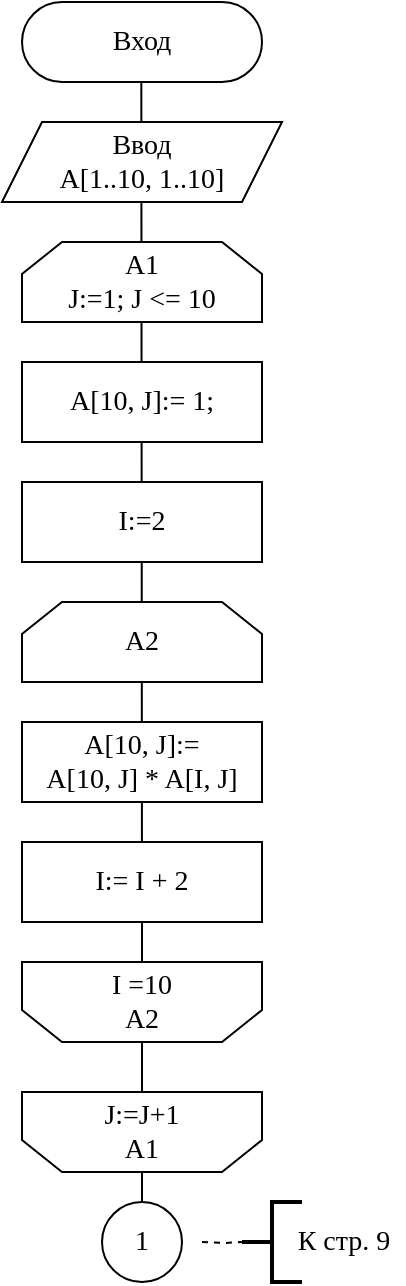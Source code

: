 <mxfile version="15.4.0" type="device" pages="3"><diagram id="T1srlYNLhLKwMxK7I_0T" name="Страница 1"><mxGraphModel dx="1024" dy="601" grid="1" gridSize="10" guides="1" tooltips="1" connect="1" arrows="1" fold="1" page="1" pageScale="1" pageWidth="827" pageHeight="1169" math="0" shadow="0"><root><mxCell id="0"/><mxCell id="1" parent="0"/><mxCell id="bblJ7WBKb9L6v-eYNk9N-48" value="Вход" style="rounded=1;whiteSpace=wrap;html=1;arcSize=50;fontFamily=Times New Roman;fontSize=14;" parent="1" vertex="1"><mxGeometry x="40" y="40" width="120" height="40" as="geometry"/></mxCell><mxCell id="p8sXaHLfGBQJ_tKBAujI-4" value="" style="endArrow=none;html=1;rounded=0;edgeStyle=orthogonalEdgeStyle;fontSize=14;fontFamily=Times New Roman;" parent="1" edge="1"><mxGeometry width="50" height="50" relative="1" as="geometry"><mxPoint x="100" y="640" as="sourcePoint"/><mxPoint x="99.66" y="80" as="targetPoint"/><Array as="points"><mxPoint x="100" y="500"/></Array></mxGeometry></mxCell><mxCell id="p8sXaHLfGBQJ_tKBAujI-1" value="А1&lt;br style=&quot;font-size: 14px&quot;&gt;J:=1; J &amp;lt;= 10" style="shape=loopLimit;whiteSpace=wrap;html=1;rounded=0;strokeWidth=1;fontFamily=Times New Roman;fontSize=14;" parent="1" vertex="1"><mxGeometry x="40.0" y="160" width="120" height="40" as="geometry"/></mxCell><mxCell id="bblJ7WBKb9L6v-eYNk9N-49" value="Ввод &lt;br&gt;A[1..10, 1..10]" style="shape=parallelogram;perimeter=parallelogramPerimeter;whiteSpace=wrap;html=1;fixedSize=1;fontFamily=Times New Roman;fontSize=14;" parent="1" vertex="1"><mxGeometry x="30" y="100" width="140" height="40" as="geometry"/></mxCell><mxCell id="p8sXaHLfGBQJ_tKBAujI-7" value="I:= I + 2" style="rounded=0;whiteSpace=wrap;html=1;fontSize=14;fontFamily=Times New Roman;" parent="1" vertex="1"><mxGeometry x="40.0" y="460" width="120" height="40" as="geometry"/></mxCell><mxCell id="p8sXaHLfGBQJ_tKBAujI-8" value="I =10&lt;br&gt;А2" style="shape=loopLimit;whiteSpace=wrap;html=1;rounded=0;strokeWidth=1;direction=west;fontFamily=Times New Roman;fontSize=14;" parent="1" vertex="1"><mxGeometry x="40" y="520" width="120" height="40" as="geometry"/></mxCell><mxCell id="p8sXaHLfGBQJ_tKBAujI-2" value="&lt;div style=&quot;font-size: 14px&quot;&gt;&lt;span style=&quot;font-size: 14px&quot;&gt;A[10, J]:= 1;&lt;/span&gt;&lt;br style=&quot;font-size: 14px&quot;&gt;&lt;/div&gt;" style="rounded=0;whiteSpace=wrap;html=1;fontSize=14;fontFamily=Times New Roman;" parent="1" vertex="1"><mxGeometry x="40.0" y="220" width="120" height="40" as="geometry"/></mxCell><mxCell id="Bi8XSTmnUOt7I7fTmVsP-2" value="&lt;div style=&quot;font-size: 14px;&quot;&gt;&lt;span style=&quot;font-size: 14px;&quot;&gt;I:=2&lt;/span&gt;&lt;br style=&quot;font-size: 14px;&quot;&gt;&lt;/div&gt;" style="rounded=0;whiteSpace=wrap;html=1;fontSize=14;fontFamily=Times New Roman;" parent="1" vertex="1"><mxGeometry x="40.0" y="280" width="120" height="40" as="geometry"/></mxCell><mxCell id="Bi8XSTmnUOt7I7fTmVsP-3" value="А2" style="shape=loopLimit;whiteSpace=wrap;html=1;rounded=0;strokeWidth=1;fontFamily=Times New Roman;fontSize=14;" parent="1" vertex="1"><mxGeometry x="40.0" y="340" width="120" height="40" as="geometry"/></mxCell><mxCell id="Bi8XSTmnUOt7I7fTmVsP-5" value="&lt;span lang=&quot;EN-US&quot; style=&quot;font-family: &amp;#34;times new roman&amp;#34; , serif&quot;&gt;A[10, J]:= &lt;br&gt;A[10, J] * A[I, J]&lt;/span&gt;" style="rounded=0;whiteSpace=wrap;html=1;fontSize=14;fontFamily=Times New Roman;" parent="1" vertex="1"><mxGeometry x="40.0" y="400" width="120" height="40" as="geometry"/></mxCell><mxCell id="Bi8XSTmnUOt7I7fTmVsP-6" value="J:=J+1&lt;br style=&quot;font-size: 14px;&quot;&gt;А1" style="shape=loopLimit;whiteSpace=wrap;html=1;rounded=0;strokeWidth=1;direction=west;fontFamily=Times New Roman;fontSize=14;" parent="1" vertex="1"><mxGeometry x="40" y="585" width="120" height="40" as="geometry"/></mxCell><mxCell id="Bi8XSTmnUOt7I7fTmVsP-81" value="1" style="ellipse;whiteSpace=wrap;html=1;aspect=fixed;rounded=0;fontFamily=Times New Roman;fontSize=14;" parent="1" vertex="1"><mxGeometry x="80.0" y="640" width="40" height="40" as="geometry"/></mxCell><mxCell id="-yNUwo46k_ki5Cjx6DAy-1" value="" style="strokeWidth=2;html=1;shape=mxgraph.flowchart.annotation_2;align=left;fontSize=14;rounded=0;fillColor=none;fontFamily=Times New Roman;" parent="1" vertex="1"><mxGeometry x="150.0" y="640" width="30" height="40" as="geometry"/></mxCell><mxCell id="-yNUwo46k_ki5Cjx6DAy-2" value="" style="endArrow=none;dashed=1;html=1;fontSize=14;entryX=0;entryY=0.5;entryPerimeter=0;rounded=0;edgeStyle=orthogonalEdgeStyle;fontFamily=Times New Roman;" parent="1" target="-yNUwo46k_ki5Cjx6DAy-1" edge="1"><mxGeometry width="50" height="50" relative="1" as="geometry"><mxPoint x="130" y="660" as="sourcePoint"/><mxPoint x="113.5" y="650" as="targetPoint"/></mxGeometry></mxCell><mxCell id="-yNUwo46k_ki5Cjx6DAy-3" value="К стр. 9" style="text;html=1;strokeColor=none;fillColor=none;align=center;verticalAlign=middle;whiteSpace=wrap;rounded=0;fontFamily=Times New Roman;fontSize=14;" parent="1" vertex="1"><mxGeometry x="171" y="645" width="60" height="30" as="geometry"/></mxCell></root></mxGraphModel></diagram><diagram id="Fjx7kcr7BOt2xKtKB-9C" name="Страница 2"><mxGraphModel dx="1024" dy="601" grid="1" gridSize="10" guides="1" tooltips="1" connect="1" arrows="1" fold="1" page="1" pageScale="1" pageWidth="827" pageHeight="1169" math="0" shadow="0"><root><mxCell id="_Z1ka95Ipk9bGr2-pL1a-0"/><mxCell id="_Z1ka95Ipk9bGr2-pL1a-1" parent="_Z1ka95Ipk9bGr2-pL1a-0"/><mxCell id="p3ndM3Y6AVbyyzWqRU6N-0" value="" style="endArrow=none;html=1;rounded=0;fontFamily=Times New Roman;fontSize=14;edgeStyle=orthogonalEdgeStyle;exitX=0.5;exitY=0;exitDx=0;exitDy=0;" parent="_Z1ka95Ipk9bGr2-pL1a-1" source="p3ndM3Y6AVbyyzWqRU6N-17" edge="1"><mxGeometry width="50" height="50" relative="1" as="geometry"><mxPoint x="339.5" y="120" as="sourcePoint"/><mxPoint x="339.5" y="80.0" as="targetPoint"/></mxGeometry></mxCell><mxCell id="p3ndM3Y6AVbyyzWqRU6N-1" value="А3&lt;br style=&quot;font-size: 14px&quot;&gt;J:=1; J &amp;lt;= 10" style="shape=loopLimit;whiteSpace=wrap;html=1;rounded=0;strokeWidth=1;fontFamily=Times New Roman;fontSize=14;" parent="_Z1ka95Ipk9bGr2-pL1a-1" vertex="1"><mxGeometry x="280.0" y="100" width="120" height="40" as="geometry"/></mxCell><mxCell id="p3ndM3Y6AVbyyzWqRU6N-2" value="А4&lt;br style=&quot;font-size: 14px&quot;&gt;I:=1; I &amp;lt;= 9" style="shape=loopLimit;whiteSpace=wrap;html=1;rounded=0;strokeWidth=1;fontFamily=Times New Roman;fontSize=14;" parent="_Z1ka95Ipk9bGr2-pL1a-1" vertex="1"><mxGeometry x="280.0" y="160" width="120" height="40" as="geometry"/></mxCell><mxCell id="p3ndM3Y6AVbyyzWqRU6N-3" value="А5&lt;br style=&quot;font-size: 14px&quot;&gt;K:=1; K &amp;lt;= 9-I" style="shape=loopLimit;whiteSpace=wrap;html=1;rounded=0;strokeWidth=1;fontFamily=Times New Roman;fontSize=14;" parent="_Z1ka95Ipk9bGr2-pL1a-1" vertex="1"><mxGeometry x="280.0" y="220" width="120" height="40" as="geometry"/></mxCell><mxCell id="p3ndM3Y6AVbyyzWqRU6N-4" value="" style="rhombus;whiteSpace=wrap;html=1;rounded=0;strokeWidth=1;fontFamily=Times New Roman;fontSize=14;" parent="_Z1ka95Ipk9bGr2-pL1a-1" vertex="1"><mxGeometry x="280.0" y="280" width="120" height="40" as="geometry"/></mxCell><mxCell id="p3ndM3Y6AVbyyzWqRU6N-5" value="&lt;span lang=&quot;RU&quot; style=&quot;font-family: &amp;#34;times new roman&amp;#34; , serif&quot;&gt;A[K, J] &amp;gt; A[K + 1, J]&lt;/span&gt;" style="text;html=1;strokeColor=none;fillColor=none;align=center;verticalAlign=middle;whiteSpace=wrap;rounded=0;fontFamily=Times New Roman;fontSize=14;" parent="_Z1ka95Ipk9bGr2-pL1a-1" vertex="1"><mxGeometry x="440" y="280" width="140" height="40" as="geometry"/></mxCell><mxCell id="p3ndM3Y6AVbyyzWqRU6N-9" value="" style="endArrow=openThin;html=1;fontFamily=Times New Roman;fontSize=14;endFill=0;exitX=0;exitY=0.5;exitDx=0;exitDy=0;rounded=0;edgeStyle=orthogonalEdgeStyle;" parent="_Z1ka95Ipk9bGr2-pL1a-1" source="p3ndM3Y6AVbyyzWqRU6N-4" edge="1"><mxGeometry width="50" height="50" relative="1" as="geometry"><mxPoint x="410" y="420" as="sourcePoint"/><mxPoint x="340" y="390" as="targetPoint"/><Array as="points"><mxPoint x="260" y="300"/><mxPoint x="260" y="390"/><mxPoint x="340" y="390"/></Array></mxGeometry></mxCell><mxCell id="p3ndM3Y6AVbyyzWqRU6N-10" value="" style="strokeWidth=2;html=1;shape=mxgraph.flowchart.annotation_2;align=left;fontSize=14;rounded=0;fillColor=none;fontFamily=Times New Roman;" parent="_Z1ka95Ipk9bGr2-pL1a-1" vertex="1"><mxGeometry x="420.0" y="280" width="30" height="40" as="geometry"/></mxCell><mxCell id="p3ndM3Y6AVbyyzWqRU6N-11" value="" style="endArrow=none;dashed=1;html=1;fontSize=14;entryX=0;entryY=0.5;entryPerimeter=0;rounded=0;edgeStyle=orthogonalEdgeStyle;fontFamily=Times New Roman;" parent="_Z1ka95Ipk9bGr2-pL1a-1" target="p3ndM3Y6AVbyyzWqRU6N-10" edge="1"><mxGeometry width="50" height="50" relative="1" as="geometry"><mxPoint x="400" y="300" as="sourcePoint"/><mxPoint x="383.5" y="290" as="targetPoint"/></mxGeometry></mxCell><mxCell id="p3ndM3Y6AVbyyzWqRU6N-12" value="K:=K+1&lt;br style=&quot;font-size: 14px;&quot;&gt;А5" style="shape=loopLimit;whiteSpace=wrap;html=1;rounded=0;strokeWidth=1;direction=west;fontFamily=Times New Roman;fontSize=14;" parent="_Z1ka95Ipk9bGr2-pL1a-1" vertex="1"><mxGeometry x="280" y="410" width="120" height="40" as="geometry"/></mxCell><mxCell id="p3ndM3Y6AVbyyzWqRU6N-13" value="I:=I+1&lt;br style=&quot;font-size: 14px;&quot;&gt;А4" style="shape=loopLimit;whiteSpace=wrap;html=1;rounded=0;strokeWidth=1;direction=west;fontFamily=Times New Roman;fontSize=14;" parent="_Z1ka95Ipk9bGr2-pL1a-1" vertex="1"><mxGeometry x="280" y="470" width="120" height="40" as="geometry"/></mxCell><mxCell id="p3ndM3Y6AVbyyzWqRU6N-14" value="J:=J+1&lt;br style=&quot;font-size: 14px;&quot;&gt;А3" style="shape=loopLimit;whiteSpace=wrap;html=1;rounded=0;strokeWidth=1;direction=west;fontFamily=Times New Roman;fontSize=14;" parent="_Z1ka95Ipk9bGr2-pL1a-1" vertex="1"><mxGeometry x="280" y="530" width="120" height="40" as="geometry"/></mxCell><mxCell id="p3ndM3Y6AVbyyzWqRU6N-15" value="" style="endArrow=openThin;html=1;fontFamily=Times New Roman;fontSize=14;endFill=0;exitX=0.5;exitY=1;exitDx=0;exitDy=0;rounded=0;edgeStyle=orthogonalEdgeStyle;entryX=0.5;entryY=1;entryDx=0;entryDy=0;" parent="_Z1ka95Ipk9bGr2-pL1a-1" source="sF3Vyt7AHTomuCmLN2-K-0" target="p3ndM3Y6AVbyyzWqRU6N-12" edge="1"><mxGeometry width="50" height="50" relative="1" as="geometry"><mxPoint x="340" y="500" as="sourcePoint"/><mxPoint x="410" y="550" as="targetPoint"/><Array as="points"/></mxGeometry></mxCell><mxCell id="p3ndM3Y6AVbyyzWqRU6N-16" value="1" style="ellipse;whiteSpace=wrap;html=1;aspect=fixed;rounded=0;fontFamily=Times New Roman;fontSize=14;" parent="_Z1ka95Ipk9bGr2-pL1a-1" vertex="1"><mxGeometry x="320.0" y="40" width="40" height="40" as="geometry"/></mxCell><mxCell id="p3ndM3Y6AVbyyzWqRU6N-17" value="2" style="ellipse;whiteSpace=wrap;html=1;aspect=fixed;rounded=0;fontFamily=Times New Roman;fontSize=14;" parent="_Z1ka95Ipk9bGr2-pL1a-1" vertex="1"><mxGeometry x="320.0" y="600" width="40" height="40" as="geometry"/></mxCell><mxCell id="CeynwshwyGGJ-y07LSd8-1" value="" style="strokeWidth=2;html=1;shape=mxgraph.flowchart.annotation_2;align=left;fontSize=14;rounded=0;fillColor=none;fontFamily=Times New Roman;" parent="_Z1ka95Ipk9bGr2-pL1a-1" vertex="1"><mxGeometry x="384.0" y="40" width="30" height="40" as="geometry"/></mxCell><mxCell id="CeynwshwyGGJ-y07LSd8-2" value="" style="endArrow=none;dashed=1;html=1;fontSize=14;entryX=0;entryY=0.5;entryPerimeter=0;rounded=0;edgeStyle=orthogonalEdgeStyle;fontFamily=Times New Roman;" parent="_Z1ka95Ipk9bGr2-pL1a-1" target="CeynwshwyGGJ-y07LSd8-1" edge="1"><mxGeometry width="50" height="50" relative="1" as="geometry"><mxPoint x="364" y="60" as="sourcePoint"/><mxPoint x="347.5" y="50" as="targetPoint"/></mxGeometry></mxCell><mxCell id="CeynwshwyGGJ-y07LSd8-3" value="Из стр. 8" style="text;html=1;strokeColor=none;fillColor=none;align=center;verticalAlign=middle;whiteSpace=wrap;rounded=0;fontFamily=Times New Roman;fontSize=14;" parent="_Z1ka95Ipk9bGr2-pL1a-1" vertex="1"><mxGeometry x="405" y="45" width="60" height="30" as="geometry"/></mxCell><mxCell id="CeynwshwyGGJ-y07LSd8-4" value="" style="strokeWidth=2;html=1;shape=mxgraph.flowchart.annotation_2;align=left;fontSize=14;rounded=0;fillColor=none;fontFamily=Times New Roman;" parent="_Z1ka95Ipk9bGr2-pL1a-1" vertex="1"><mxGeometry x="384.0" y="600" width="30" height="40" as="geometry"/></mxCell><mxCell id="CeynwshwyGGJ-y07LSd8-5" value="" style="endArrow=none;dashed=1;html=1;fontSize=14;entryX=0;entryY=0.5;entryPerimeter=0;rounded=0;edgeStyle=orthogonalEdgeStyle;fontFamily=Times New Roman;" parent="_Z1ka95Ipk9bGr2-pL1a-1" target="CeynwshwyGGJ-y07LSd8-4" edge="1"><mxGeometry width="50" height="50" relative="1" as="geometry"><mxPoint x="364" y="620" as="sourcePoint"/><mxPoint x="347.5" y="610" as="targetPoint"/></mxGeometry></mxCell><mxCell id="CeynwshwyGGJ-y07LSd8-6" value="К стр. 10" style="text;html=1;strokeColor=none;fillColor=none;align=center;verticalAlign=middle;whiteSpace=wrap;rounded=0;fontFamily=Times New Roman;fontSize=14;" parent="_Z1ka95Ipk9bGr2-pL1a-1" vertex="1"><mxGeometry x="405" y="605" width="60" height="30" as="geometry"/></mxCell><mxCell id="sF3Vyt7AHTomuCmLN2-K-0" value="&lt;span lang=&quot;EN-US&quot; style=&quot;font-size: 14px ; font-family: &amp;#34;times new roman&amp;#34; , serif&quot;&gt;Swap(A[K, J], A[K+1, J])&amp;nbsp;&lt;/span&gt;" style="shape=process;whiteSpace=wrap;html=1;backgroundOutline=1;rounded=0;fontFamily=Helvetica;fontSize=12;" parent="_Z1ka95Ipk9bGr2-pL1a-1" vertex="1"><mxGeometry x="280.0" y="340" width="120" height="40" as="geometry"/></mxCell><mxCell id="Kfl-H3_mtrc_kXkL4bVN-0" value="Да" style="text;html=1;strokeColor=none;fillColor=none;align=center;verticalAlign=middle;whiteSpace=wrap;rounded=0;fontSize=14;fontFamily=Times New Roman;" parent="_Z1ka95Ipk9bGr2-pL1a-1" vertex="1"><mxGeometry x="340" y="320" width="30" height="20" as="geometry"/></mxCell><mxCell id="Kfl-H3_mtrc_kXkL4bVN-1" value="Нет" style="text;html=1;strokeColor=none;fillColor=none;align=center;verticalAlign=middle;whiteSpace=wrap;rounded=0;fontSize=14;fontFamily=Times New Roman;" parent="_Z1ka95Ipk9bGr2-pL1a-1" vertex="1"><mxGeometry x="260" y="280" width="30" height="20" as="geometry"/></mxCell></root></mxGraphModel></diagram><diagram id="zHZZeqau9ucxgL1Wf6Zd" name="Страница 3"><mxGraphModel dx="1024" dy="601" grid="1" gridSize="10" guides="1" tooltips="1" connect="1" arrows="1" fold="1" page="1" pageScale="1" pageWidth="827" pageHeight="1169" math="0" shadow="0"><root><mxCell id="oJ4IY3NuJJW8MsapwQ8y-0"/><mxCell id="oJ4IY3NuJJW8MsapwQ8y-1" parent="oJ4IY3NuJJW8MsapwQ8y-0"/><mxCell id="W7dAEYHHFKqZ1UXwImHF-0" value="" style="endArrow=none;html=1;rounded=0;edgeStyle=orthogonalEdgeStyle;fontSize=14;fontFamily=Times New Roman;exitX=0.5;exitY=0;exitDx=0;exitDy=0;entryX=0.5;entryY=1;entryDx=0;entryDy=0;" parent="oJ4IY3NuJJW8MsapwQ8y-1" source="W7dAEYHHFKqZ1UXwImHF-15" target="W7dAEYHHFKqZ1UXwImHF-18" edge="1"><mxGeometry width="50" height="50" relative="1" as="geometry"><mxPoint x="20.5" y="730" as="sourcePoint"/><mxPoint x="180.0" y="80" as="targetPoint"/><Array as="points"><mxPoint x="200" y="260"/><mxPoint x="200" y="260"/></Array></mxGeometry></mxCell><mxCell id="W7dAEYHHFKqZ1UXwImHF-1" value="А6&lt;br style=&quot;font-size: 14px;&quot;&gt;J:=1; J &amp;lt;= 10" style="shape=loopLimit;whiteSpace=wrap;html=1;rounded=0;strokeWidth=1;fontFamily=Times New Roman;fontSize=14;" parent="oJ4IY3NuJJW8MsapwQ8y-1" vertex="1"><mxGeometry x="140.0" y="90" width="120" height="40" as="geometry"/></mxCell><mxCell id="W7dAEYHHFKqZ1UXwImHF-2" value="А7&lt;br style=&quot;font-size: 14px;&quot;&gt;K:=1; K &amp;lt;=&amp;nbsp;&lt;span lang=&quot;RU&quot; style=&quot;font-size: 14px; font-family: &amp;quot;times new roman&amp;quot;, serif;&quot;&gt;10-&lt;/span&gt;&lt;span lang=&quot;EN-US&quot; style=&quot;font-size: 14px; font-family: &amp;quot;times new roman&amp;quot;, serif;&quot;&gt;J&lt;/span&gt;" style="shape=loopLimit;whiteSpace=wrap;html=1;rounded=0;strokeWidth=1;fontFamily=Times New Roman;fontSize=14;" parent="oJ4IY3NuJJW8MsapwQ8y-1" vertex="1"><mxGeometry x="140.0" y="150" width="120" height="40" as="geometry"/></mxCell><mxCell id="W7dAEYHHFKqZ1UXwImHF-3" value="" style="rhombus;whiteSpace=wrap;html=1;rounded=0;strokeWidth=1;fontFamily=Times New Roman;fontSize=14;" parent="oJ4IY3NuJJW8MsapwQ8y-1" vertex="1"><mxGeometry x="140.0" y="210" width="120" height="40" as="geometry"/></mxCell><mxCell id="W7dAEYHHFKqZ1UXwImHF-4" value="" style="strokeWidth=2;html=1;shape=mxgraph.flowchart.annotation_2;align=left;fontSize=14;rounded=0;fillColor=none;fontFamily=Times New Roman;" parent="oJ4IY3NuJJW8MsapwQ8y-1" vertex="1"><mxGeometry x="280.0" y="210" width="30" height="40" as="geometry"/></mxCell><mxCell id="W7dAEYHHFKqZ1UXwImHF-5" value="" style="endArrow=none;dashed=1;html=1;fontSize=14;entryX=0;entryY=0.5;entryPerimeter=0;rounded=0;edgeStyle=orthogonalEdgeStyle;fontFamily=Times New Roman;" parent="oJ4IY3NuJJW8MsapwQ8y-1" target="W7dAEYHHFKqZ1UXwImHF-4" edge="1"><mxGeometry width="50" height="50" relative="1" as="geometry"><mxPoint x="260" y="230" as="sourcePoint"/><mxPoint x="243.5" y="220" as="targetPoint"/></mxGeometry></mxCell><mxCell id="W7dAEYHHFKqZ1UXwImHF-6" value="&lt;span lang=&quot;EN-US&quot; style=&quot;font-size: 14px ; font-family: &amp;#34;times new roman&amp;#34; , serif&quot;&gt;A&lt;/span&gt;&lt;span lang=&quot;RU&quot; style=&quot;font-size: 14px ; font-family: &amp;#34;times new roman&amp;#34; , serif&quot;&gt;[10, &lt;/span&gt;&lt;span lang=&quot;EN-US&quot; style=&quot;font-size: 14px ; font-family: &amp;#34;times new roman&amp;#34; , serif&quot;&gt;K&lt;/span&gt;&lt;span lang=&quot;RU&quot; style=&quot;font-size: 14px ; font-family: &amp;#34;times new roman&amp;#34; , serif&quot;&gt;] &amp;gt; &lt;/span&gt;&lt;span lang=&quot;EN-US&quot; style=&quot;font-size: 14px ; font-family: &amp;#34;times new roman&amp;#34; , serif&quot;&gt;A&lt;/span&gt;&lt;span lang=&quot;RU&quot; style=&quot;font-size: 14px ; font-family: &amp;#34;times new roman&amp;#34; , serif&quot;&gt;[10,&amp;nbsp;&lt;/span&gt;&lt;span lang=&quot;EN-US&quot; style=&quot;font-size: 14px ; font-family: &amp;#34;times new roman&amp;#34; , serif&quot;&gt;K&lt;/span&gt;&lt;span lang=&quot;RU&quot; style=&quot;font-family: &amp;#34;times new roman&amp;#34; , serif ; font-size: 14px&quot;&gt; + 1]&lt;/span&gt;" style="text;html=1;strokeColor=none;fillColor=none;align=center;verticalAlign=middle;whiteSpace=wrap;rounded=0;fontFamily=Times New Roman;fontSize=14;" parent="oJ4IY3NuJJW8MsapwQ8y-1" vertex="1"><mxGeometry x="300" y="210" width="150" height="40" as="geometry"/></mxCell><mxCell id="W7dAEYHHFKqZ1UXwImHF-7" value="А8&lt;br style=&quot;font-size: 14px&quot;&gt;I:=1; I &amp;lt; 10" style="shape=loopLimit;whiteSpace=wrap;html=1;rounded=0;strokeWidth=1;fontFamily=Times New Roman;fontSize=14;" parent="oJ4IY3NuJJW8MsapwQ8y-1" vertex="1"><mxGeometry x="140.0" y="270" width="120" height="40" as="geometry"/></mxCell><mxCell id="W7dAEYHHFKqZ1UXwImHF-11" value="I:=I+1&lt;br style=&quot;font-size: 14px;&quot;&gt;А8" style="shape=loopLimit;whiteSpace=wrap;html=1;rounded=0;strokeWidth=1;direction=west;fontFamily=Times New Roman;fontSize=14;" parent="oJ4IY3NuJJW8MsapwQ8y-1" vertex="1"><mxGeometry x="140" y="380" width="120" height="40" as="geometry"/></mxCell><mxCell id="W7dAEYHHFKqZ1UXwImHF-12" value="K:=K+1&lt;br style=&quot;font-size: 14px;&quot;&gt;А7" style="shape=loopLimit;whiteSpace=wrap;html=1;rounded=0;strokeWidth=1;direction=west;fontFamily=Times New Roman;fontSize=14;" parent="oJ4IY3NuJJW8MsapwQ8y-1" vertex="1"><mxGeometry x="140" y="450" width="120" height="40" as="geometry"/></mxCell><mxCell id="W7dAEYHHFKqZ1UXwImHF-13" value="J:=J+1&lt;br style=&quot;font-size: 14px;&quot;&gt;А6" style="shape=loopLimit;whiteSpace=wrap;html=1;rounded=0;strokeWidth=1;direction=west;fontFamily=Times New Roman;fontSize=14;" parent="oJ4IY3NuJJW8MsapwQ8y-1" vertex="1"><mxGeometry x="140" y="526" width="120" height="40" as="geometry"/></mxCell><mxCell id="W7dAEYHHFKqZ1UXwImHF-14" value="Вывод &lt;br style=&quot;font-size: 14px;&quot;&gt;A[1..10, 1..10]" style="shape=parallelogram;perimeter=parallelogramPerimeter;whiteSpace=wrap;html=1;fixedSize=1;fontFamily=Times New Roman;fontSize=14;" parent="oJ4IY3NuJJW8MsapwQ8y-1" vertex="1"><mxGeometry x="130" y="586" width="140" height="40" as="geometry"/></mxCell><mxCell id="W7dAEYHHFKqZ1UXwImHF-15" value="Выход" style="rounded=1;whiteSpace=wrap;html=1;arcSize=50;fontFamily=Times New Roman;fontSize=14;" parent="oJ4IY3NuJJW8MsapwQ8y-1" vertex="1"><mxGeometry x="140" y="646" width="120" height="40" as="geometry"/></mxCell><mxCell id="W7dAEYHHFKqZ1UXwImHF-16" value="" style="endArrow=openThin;html=1;fontFamily=Times New Roman;fontSize=14;endFill=0;exitX=0;exitY=0.5;exitDx=0;exitDy=0;rounded=0;edgeStyle=orthogonalEdgeStyle;" parent="oJ4IY3NuJJW8MsapwQ8y-1" source="W7dAEYHHFKqZ1UXwImHF-3" edge="1"><mxGeometry width="50" height="50" relative="1" as="geometry"><mxPoint x="70" y="390" as="sourcePoint"/><mxPoint x="200" y="430" as="targetPoint"/><Array as="points"><mxPoint x="120" y="230"/><mxPoint x="120" y="430"/><mxPoint x="200" y="430"/></Array></mxGeometry></mxCell><mxCell id="W7dAEYHHFKqZ1UXwImHF-17" value="" style="endArrow=openThin;html=1;fontFamily=Times New Roman;fontSize=14;endFill=0;exitX=0.5;exitY=0;exitDx=0;exitDy=0;rounded=0;edgeStyle=orthogonalEdgeStyle;entryX=0.5;entryY=1;entryDx=0;entryDy=0;" parent="oJ4IY3NuJJW8MsapwQ8y-1" source="W7dAEYHHFKqZ1UXwImHF-11" target="W7dAEYHHFKqZ1UXwImHF-12" edge="1"><mxGeometry width="50" height="50" relative="1" as="geometry"><mxPoint x="160" y="510" as="sourcePoint"/><mxPoint x="280" y="510" as="targetPoint"/><Array as="points"/></mxGeometry></mxCell><mxCell id="W7dAEYHHFKqZ1UXwImHF-18" value="2" style="ellipse;whiteSpace=wrap;html=1;aspect=fixed;rounded=0;fontFamily=Times New Roman;fontSize=14;" parent="oJ4IY3NuJJW8MsapwQ8y-1" vertex="1"><mxGeometry x="180.0" y="30" width="40" height="40" as="geometry"/></mxCell><mxCell id="1FpIHg-fYoGbNkJr-7ZZ-2" value="" style="strokeWidth=2;html=1;shape=mxgraph.flowchart.annotation_2;align=left;fontSize=14;rounded=0;fillColor=none;fontFamily=Times New Roman;" parent="oJ4IY3NuJJW8MsapwQ8y-1" vertex="1"><mxGeometry x="240.0" y="30" width="30" height="40" as="geometry"/></mxCell><mxCell id="1FpIHg-fYoGbNkJr-7ZZ-3" value="" style="endArrow=none;dashed=1;html=1;fontSize=14;entryX=0;entryY=0.5;entryPerimeter=0;rounded=0;edgeStyle=orthogonalEdgeStyle;fontFamily=Times New Roman;" parent="oJ4IY3NuJJW8MsapwQ8y-1" target="1FpIHg-fYoGbNkJr-7ZZ-2" edge="1"><mxGeometry width="50" height="50" relative="1" as="geometry"><mxPoint x="220" y="50" as="sourcePoint"/><mxPoint x="203.5" y="40" as="targetPoint"/></mxGeometry></mxCell><mxCell id="1FpIHg-fYoGbNkJr-7ZZ-4" value="Из стр. 9" style="text;html=1;strokeColor=none;fillColor=none;align=center;verticalAlign=middle;whiteSpace=wrap;rounded=0;fontFamily=Times New Roman;fontSize=14;" parent="oJ4IY3NuJJW8MsapwQ8y-1" vertex="1"><mxGeometry x="264" y="30" width="56" height="40" as="geometry"/></mxCell><mxCell id="5U3rDOTmWbbDZo_LKA7V-0" value="&lt;span lang=&quot;EN-US&quot; style=&quot;font-size: 14px ; font-family: &amp;#34;times new roman&amp;#34; , serif&quot;&gt;Swap(A[I, K], A[I, K + 1])&lt;/span&gt;" style="shape=process;whiteSpace=wrap;html=1;backgroundOutline=1;rounded=0;fontFamily=Helvetica;fontSize=12;" parent="oJ4IY3NuJJW8MsapwQ8y-1" vertex="1"><mxGeometry x="140.0" y="330" width="120" height="40" as="geometry"/></mxCell><mxCell id="Hg4_V0wG9vrEtNCaOTNi-0" value="Нет" style="text;html=1;strokeColor=none;fillColor=none;align=center;verticalAlign=middle;whiteSpace=wrap;rounded=0;fontSize=14;fontFamily=Times New Roman;" parent="oJ4IY3NuJJW8MsapwQ8y-1" vertex="1"><mxGeometry x="120" y="210" width="30" height="20" as="geometry"/></mxCell><mxCell id="c5YPv7Y_WWa-nLpAKilG-0" value="Да" style="text;html=1;strokeColor=none;fillColor=none;align=center;verticalAlign=middle;whiteSpace=wrap;rounded=0;fontSize=14;fontFamily=Times New Roman;" parent="oJ4IY3NuJJW8MsapwQ8y-1" vertex="1"><mxGeometry x="200" y="250" width="30" height="20" as="geometry"/></mxCell></root></mxGraphModel></diagram></mxfile>